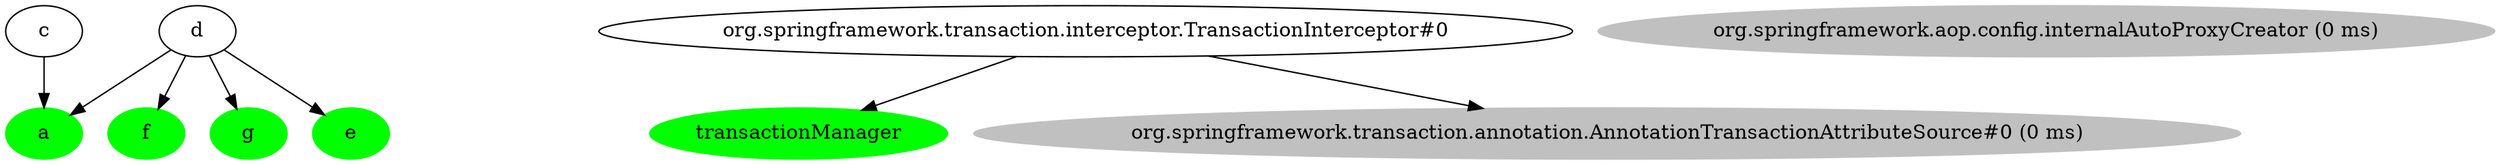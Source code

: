 digraph g {
  d[label="d" ]
  c[label="c" ]
  org_springframework_transaction_interceptor_TransactionInterceptor_0[label="org.springframework.transaction.interceptor.TransactionInterceptor#0" ]
  transactionManager[label="transactionManager" style=filled color=green]
  a[label="a" style=filled color=green]
  f[label="f" style=filled color=green]
  g[label="g" style=filled color=green]
  e[label="e" style=filled color=green]
  org_springframework_transaction_annotation_AnnotationTransactionAttributeSource_0[label="org.springframework.transaction.annotation.AnnotationTransactionAttributeSource#0 (0 ms)" style=filled color=grey]
  org_springframework_aop_config_internalAutoProxyCreator[label="org.springframework.aop.config.internalAutoProxyCreator (0 ms)" style=filled color=grey]
  d -> a []
  d -> f []
  d -> g []
  d -> e []
  c -> a []
  org_springframework_transaction_interceptor_TransactionInterceptor_0 -> transactionManager []
  org_springframework_transaction_interceptor_TransactionInterceptor_0 -> org_springframework_transaction_annotation_AnnotationTransactionAttributeSource_0 []
}
